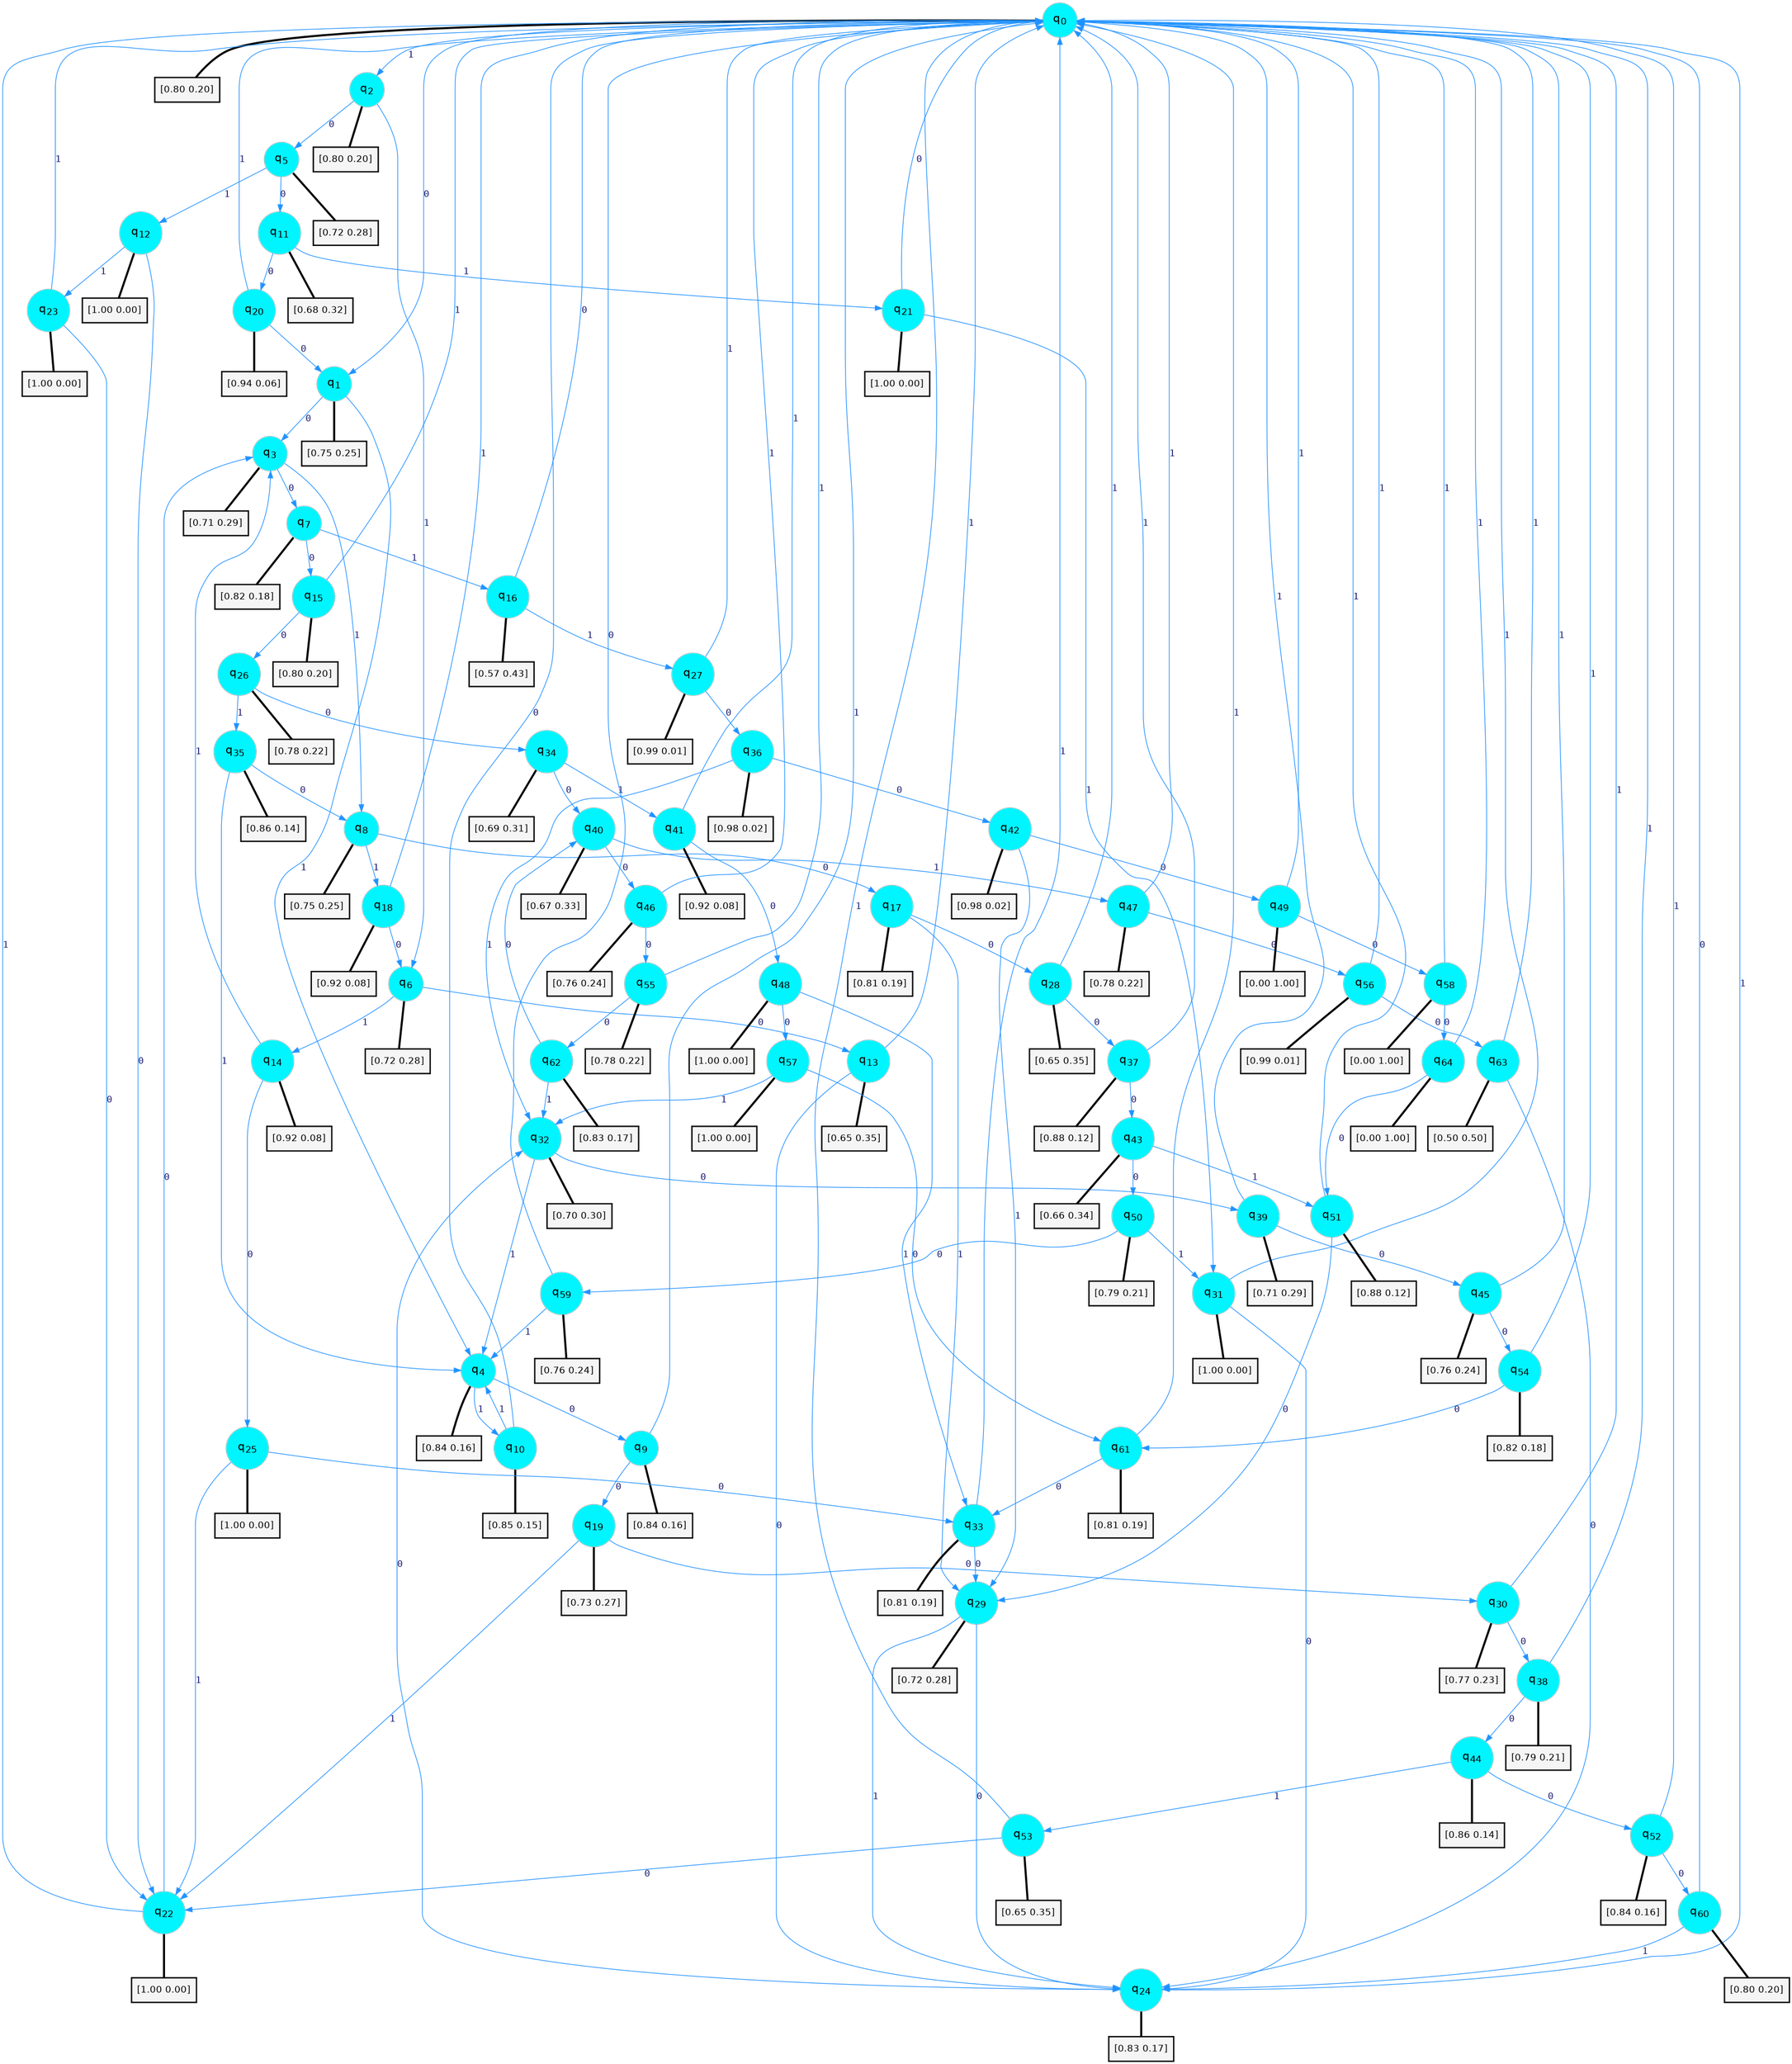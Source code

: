 digraph G {
graph [
bgcolor=transparent, dpi=300, rankdir=TD, size="40,25"];
node [
color=gray, fillcolor=turquoise1, fontcolor=black, fontname=Helvetica, fontsize=16, fontweight=bold, shape=circle, style=filled];
edge [
arrowsize=1, color=dodgerblue1, fontcolor=midnightblue, fontname=courier, fontweight=bold, penwidth=1, style=solid, weight=20];
0[label=<q<SUB>0</SUB>>];
1[label=<q<SUB>1</SUB>>];
2[label=<q<SUB>2</SUB>>];
3[label=<q<SUB>3</SUB>>];
4[label=<q<SUB>4</SUB>>];
5[label=<q<SUB>5</SUB>>];
6[label=<q<SUB>6</SUB>>];
7[label=<q<SUB>7</SUB>>];
8[label=<q<SUB>8</SUB>>];
9[label=<q<SUB>9</SUB>>];
10[label=<q<SUB>10</SUB>>];
11[label=<q<SUB>11</SUB>>];
12[label=<q<SUB>12</SUB>>];
13[label=<q<SUB>13</SUB>>];
14[label=<q<SUB>14</SUB>>];
15[label=<q<SUB>15</SUB>>];
16[label=<q<SUB>16</SUB>>];
17[label=<q<SUB>17</SUB>>];
18[label=<q<SUB>18</SUB>>];
19[label=<q<SUB>19</SUB>>];
20[label=<q<SUB>20</SUB>>];
21[label=<q<SUB>21</SUB>>];
22[label=<q<SUB>22</SUB>>];
23[label=<q<SUB>23</SUB>>];
24[label=<q<SUB>24</SUB>>];
25[label=<q<SUB>25</SUB>>];
26[label=<q<SUB>26</SUB>>];
27[label=<q<SUB>27</SUB>>];
28[label=<q<SUB>28</SUB>>];
29[label=<q<SUB>29</SUB>>];
30[label=<q<SUB>30</SUB>>];
31[label=<q<SUB>31</SUB>>];
32[label=<q<SUB>32</SUB>>];
33[label=<q<SUB>33</SUB>>];
34[label=<q<SUB>34</SUB>>];
35[label=<q<SUB>35</SUB>>];
36[label=<q<SUB>36</SUB>>];
37[label=<q<SUB>37</SUB>>];
38[label=<q<SUB>38</SUB>>];
39[label=<q<SUB>39</SUB>>];
40[label=<q<SUB>40</SUB>>];
41[label=<q<SUB>41</SUB>>];
42[label=<q<SUB>42</SUB>>];
43[label=<q<SUB>43</SUB>>];
44[label=<q<SUB>44</SUB>>];
45[label=<q<SUB>45</SUB>>];
46[label=<q<SUB>46</SUB>>];
47[label=<q<SUB>47</SUB>>];
48[label=<q<SUB>48</SUB>>];
49[label=<q<SUB>49</SUB>>];
50[label=<q<SUB>50</SUB>>];
51[label=<q<SUB>51</SUB>>];
52[label=<q<SUB>52</SUB>>];
53[label=<q<SUB>53</SUB>>];
54[label=<q<SUB>54</SUB>>];
55[label=<q<SUB>55</SUB>>];
56[label=<q<SUB>56</SUB>>];
57[label=<q<SUB>57</SUB>>];
58[label=<q<SUB>58</SUB>>];
59[label=<q<SUB>59</SUB>>];
60[label=<q<SUB>60</SUB>>];
61[label=<q<SUB>61</SUB>>];
62[label=<q<SUB>62</SUB>>];
63[label=<q<SUB>63</SUB>>];
64[label=<q<SUB>64</SUB>>];
65[label="[0.80 0.20]", shape=box,fontcolor=black, fontname=Helvetica, fontsize=14, penwidth=2, fillcolor=whitesmoke,color=black];
66[label="[0.75 0.25]", shape=box,fontcolor=black, fontname=Helvetica, fontsize=14, penwidth=2, fillcolor=whitesmoke,color=black];
67[label="[0.80 0.20]", shape=box,fontcolor=black, fontname=Helvetica, fontsize=14, penwidth=2, fillcolor=whitesmoke,color=black];
68[label="[0.71 0.29]", shape=box,fontcolor=black, fontname=Helvetica, fontsize=14, penwidth=2, fillcolor=whitesmoke,color=black];
69[label="[0.84 0.16]", shape=box,fontcolor=black, fontname=Helvetica, fontsize=14, penwidth=2, fillcolor=whitesmoke,color=black];
70[label="[0.72 0.28]", shape=box,fontcolor=black, fontname=Helvetica, fontsize=14, penwidth=2, fillcolor=whitesmoke,color=black];
71[label="[0.72 0.28]", shape=box,fontcolor=black, fontname=Helvetica, fontsize=14, penwidth=2, fillcolor=whitesmoke,color=black];
72[label="[0.82 0.18]", shape=box,fontcolor=black, fontname=Helvetica, fontsize=14, penwidth=2, fillcolor=whitesmoke,color=black];
73[label="[0.75 0.25]", shape=box,fontcolor=black, fontname=Helvetica, fontsize=14, penwidth=2, fillcolor=whitesmoke,color=black];
74[label="[0.84 0.16]", shape=box,fontcolor=black, fontname=Helvetica, fontsize=14, penwidth=2, fillcolor=whitesmoke,color=black];
75[label="[0.85 0.15]", shape=box,fontcolor=black, fontname=Helvetica, fontsize=14, penwidth=2, fillcolor=whitesmoke,color=black];
76[label="[0.68 0.32]", shape=box,fontcolor=black, fontname=Helvetica, fontsize=14, penwidth=2, fillcolor=whitesmoke,color=black];
77[label="[1.00 0.00]", shape=box,fontcolor=black, fontname=Helvetica, fontsize=14, penwidth=2, fillcolor=whitesmoke,color=black];
78[label="[0.65 0.35]", shape=box,fontcolor=black, fontname=Helvetica, fontsize=14, penwidth=2, fillcolor=whitesmoke,color=black];
79[label="[0.92 0.08]", shape=box,fontcolor=black, fontname=Helvetica, fontsize=14, penwidth=2, fillcolor=whitesmoke,color=black];
80[label="[0.80 0.20]", shape=box,fontcolor=black, fontname=Helvetica, fontsize=14, penwidth=2, fillcolor=whitesmoke,color=black];
81[label="[0.57 0.43]", shape=box,fontcolor=black, fontname=Helvetica, fontsize=14, penwidth=2, fillcolor=whitesmoke,color=black];
82[label="[0.81 0.19]", shape=box,fontcolor=black, fontname=Helvetica, fontsize=14, penwidth=2, fillcolor=whitesmoke,color=black];
83[label="[0.92 0.08]", shape=box,fontcolor=black, fontname=Helvetica, fontsize=14, penwidth=2, fillcolor=whitesmoke,color=black];
84[label="[0.73 0.27]", shape=box,fontcolor=black, fontname=Helvetica, fontsize=14, penwidth=2, fillcolor=whitesmoke,color=black];
85[label="[0.94 0.06]", shape=box,fontcolor=black, fontname=Helvetica, fontsize=14, penwidth=2, fillcolor=whitesmoke,color=black];
86[label="[1.00 0.00]", shape=box,fontcolor=black, fontname=Helvetica, fontsize=14, penwidth=2, fillcolor=whitesmoke,color=black];
87[label="[1.00 0.00]", shape=box,fontcolor=black, fontname=Helvetica, fontsize=14, penwidth=2, fillcolor=whitesmoke,color=black];
88[label="[1.00 0.00]", shape=box,fontcolor=black, fontname=Helvetica, fontsize=14, penwidth=2, fillcolor=whitesmoke,color=black];
89[label="[0.83 0.17]", shape=box,fontcolor=black, fontname=Helvetica, fontsize=14, penwidth=2, fillcolor=whitesmoke,color=black];
90[label="[1.00 0.00]", shape=box,fontcolor=black, fontname=Helvetica, fontsize=14, penwidth=2, fillcolor=whitesmoke,color=black];
91[label="[0.78 0.22]", shape=box,fontcolor=black, fontname=Helvetica, fontsize=14, penwidth=2, fillcolor=whitesmoke,color=black];
92[label="[0.99 0.01]", shape=box,fontcolor=black, fontname=Helvetica, fontsize=14, penwidth=2, fillcolor=whitesmoke,color=black];
93[label="[0.65 0.35]", shape=box,fontcolor=black, fontname=Helvetica, fontsize=14, penwidth=2, fillcolor=whitesmoke,color=black];
94[label="[0.72 0.28]", shape=box,fontcolor=black, fontname=Helvetica, fontsize=14, penwidth=2, fillcolor=whitesmoke,color=black];
95[label="[0.77 0.23]", shape=box,fontcolor=black, fontname=Helvetica, fontsize=14, penwidth=2, fillcolor=whitesmoke,color=black];
96[label="[1.00 0.00]", shape=box,fontcolor=black, fontname=Helvetica, fontsize=14, penwidth=2, fillcolor=whitesmoke,color=black];
97[label="[0.70 0.30]", shape=box,fontcolor=black, fontname=Helvetica, fontsize=14, penwidth=2, fillcolor=whitesmoke,color=black];
98[label="[0.81 0.19]", shape=box,fontcolor=black, fontname=Helvetica, fontsize=14, penwidth=2, fillcolor=whitesmoke,color=black];
99[label="[0.69 0.31]", shape=box,fontcolor=black, fontname=Helvetica, fontsize=14, penwidth=2, fillcolor=whitesmoke,color=black];
100[label="[0.86 0.14]", shape=box,fontcolor=black, fontname=Helvetica, fontsize=14, penwidth=2, fillcolor=whitesmoke,color=black];
101[label="[0.98 0.02]", shape=box,fontcolor=black, fontname=Helvetica, fontsize=14, penwidth=2, fillcolor=whitesmoke,color=black];
102[label="[0.88 0.12]", shape=box,fontcolor=black, fontname=Helvetica, fontsize=14, penwidth=2, fillcolor=whitesmoke,color=black];
103[label="[0.79 0.21]", shape=box,fontcolor=black, fontname=Helvetica, fontsize=14, penwidth=2, fillcolor=whitesmoke,color=black];
104[label="[0.71 0.29]", shape=box,fontcolor=black, fontname=Helvetica, fontsize=14, penwidth=2, fillcolor=whitesmoke,color=black];
105[label="[0.67 0.33]", shape=box,fontcolor=black, fontname=Helvetica, fontsize=14, penwidth=2, fillcolor=whitesmoke,color=black];
106[label="[0.92 0.08]", shape=box,fontcolor=black, fontname=Helvetica, fontsize=14, penwidth=2, fillcolor=whitesmoke,color=black];
107[label="[0.98 0.02]", shape=box,fontcolor=black, fontname=Helvetica, fontsize=14, penwidth=2, fillcolor=whitesmoke,color=black];
108[label="[0.66 0.34]", shape=box,fontcolor=black, fontname=Helvetica, fontsize=14, penwidth=2, fillcolor=whitesmoke,color=black];
109[label="[0.86 0.14]", shape=box,fontcolor=black, fontname=Helvetica, fontsize=14, penwidth=2, fillcolor=whitesmoke,color=black];
110[label="[0.76 0.24]", shape=box,fontcolor=black, fontname=Helvetica, fontsize=14, penwidth=2, fillcolor=whitesmoke,color=black];
111[label="[0.76 0.24]", shape=box,fontcolor=black, fontname=Helvetica, fontsize=14, penwidth=2, fillcolor=whitesmoke,color=black];
112[label="[0.78 0.22]", shape=box,fontcolor=black, fontname=Helvetica, fontsize=14, penwidth=2, fillcolor=whitesmoke,color=black];
113[label="[1.00 0.00]", shape=box,fontcolor=black, fontname=Helvetica, fontsize=14, penwidth=2, fillcolor=whitesmoke,color=black];
114[label="[0.00 1.00]", shape=box,fontcolor=black, fontname=Helvetica, fontsize=14, penwidth=2, fillcolor=whitesmoke,color=black];
115[label="[0.79 0.21]", shape=box,fontcolor=black, fontname=Helvetica, fontsize=14, penwidth=2, fillcolor=whitesmoke,color=black];
116[label="[0.88 0.12]", shape=box,fontcolor=black, fontname=Helvetica, fontsize=14, penwidth=2, fillcolor=whitesmoke,color=black];
117[label="[0.84 0.16]", shape=box,fontcolor=black, fontname=Helvetica, fontsize=14, penwidth=2, fillcolor=whitesmoke,color=black];
118[label="[0.65 0.35]", shape=box,fontcolor=black, fontname=Helvetica, fontsize=14, penwidth=2, fillcolor=whitesmoke,color=black];
119[label="[0.82 0.18]", shape=box,fontcolor=black, fontname=Helvetica, fontsize=14, penwidth=2, fillcolor=whitesmoke,color=black];
120[label="[0.78 0.22]", shape=box,fontcolor=black, fontname=Helvetica, fontsize=14, penwidth=2, fillcolor=whitesmoke,color=black];
121[label="[0.99 0.01]", shape=box,fontcolor=black, fontname=Helvetica, fontsize=14, penwidth=2, fillcolor=whitesmoke,color=black];
122[label="[1.00 0.00]", shape=box,fontcolor=black, fontname=Helvetica, fontsize=14, penwidth=2, fillcolor=whitesmoke,color=black];
123[label="[0.00 1.00]", shape=box,fontcolor=black, fontname=Helvetica, fontsize=14, penwidth=2, fillcolor=whitesmoke,color=black];
124[label="[0.76 0.24]", shape=box,fontcolor=black, fontname=Helvetica, fontsize=14, penwidth=2, fillcolor=whitesmoke,color=black];
125[label="[0.80 0.20]", shape=box,fontcolor=black, fontname=Helvetica, fontsize=14, penwidth=2, fillcolor=whitesmoke,color=black];
126[label="[0.81 0.19]", shape=box,fontcolor=black, fontname=Helvetica, fontsize=14, penwidth=2, fillcolor=whitesmoke,color=black];
127[label="[0.83 0.17]", shape=box,fontcolor=black, fontname=Helvetica, fontsize=14, penwidth=2, fillcolor=whitesmoke,color=black];
128[label="[0.50 0.50]", shape=box,fontcolor=black, fontname=Helvetica, fontsize=14, penwidth=2, fillcolor=whitesmoke,color=black];
129[label="[0.00 1.00]", shape=box,fontcolor=black, fontname=Helvetica, fontsize=14, penwidth=2, fillcolor=whitesmoke,color=black];
0->1 [label=0];
0->2 [label=1];
0->65 [arrowhead=none, penwidth=3,color=black];
1->3 [label=0];
1->4 [label=1];
1->66 [arrowhead=none, penwidth=3,color=black];
2->5 [label=0];
2->6 [label=1];
2->67 [arrowhead=none, penwidth=3,color=black];
3->7 [label=0];
3->8 [label=1];
3->68 [arrowhead=none, penwidth=3,color=black];
4->9 [label=0];
4->10 [label=1];
4->69 [arrowhead=none, penwidth=3,color=black];
5->11 [label=0];
5->12 [label=1];
5->70 [arrowhead=none, penwidth=3,color=black];
6->13 [label=0];
6->14 [label=1];
6->71 [arrowhead=none, penwidth=3,color=black];
7->15 [label=0];
7->16 [label=1];
7->72 [arrowhead=none, penwidth=3,color=black];
8->17 [label=0];
8->18 [label=1];
8->73 [arrowhead=none, penwidth=3,color=black];
9->19 [label=0];
9->0 [label=1];
9->74 [arrowhead=none, penwidth=3,color=black];
10->0 [label=0];
10->4 [label=1];
10->75 [arrowhead=none, penwidth=3,color=black];
11->20 [label=0];
11->21 [label=1];
11->76 [arrowhead=none, penwidth=3,color=black];
12->22 [label=0];
12->23 [label=1];
12->77 [arrowhead=none, penwidth=3,color=black];
13->24 [label=0];
13->0 [label=1];
13->78 [arrowhead=none, penwidth=3,color=black];
14->25 [label=0];
14->3 [label=1];
14->79 [arrowhead=none, penwidth=3,color=black];
15->26 [label=0];
15->0 [label=1];
15->80 [arrowhead=none, penwidth=3,color=black];
16->0 [label=0];
16->27 [label=1];
16->81 [arrowhead=none, penwidth=3,color=black];
17->28 [label=0];
17->29 [label=1];
17->82 [arrowhead=none, penwidth=3,color=black];
18->6 [label=0];
18->0 [label=1];
18->83 [arrowhead=none, penwidth=3,color=black];
19->30 [label=0];
19->22 [label=1];
19->84 [arrowhead=none, penwidth=3,color=black];
20->1 [label=0];
20->0 [label=1];
20->85 [arrowhead=none, penwidth=3,color=black];
21->0 [label=0];
21->31 [label=1];
21->86 [arrowhead=none, penwidth=3,color=black];
22->3 [label=0];
22->0 [label=1];
22->87 [arrowhead=none, penwidth=3,color=black];
23->22 [label=0];
23->0 [label=1];
23->88 [arrowhead=none, penwidth=3,color=black];
24->32 [label=0];
24->0 [label=1];
24->89 [arrowhead=none, penwidth=3,color=black];
25->33 [label=0];
25->22 [label=1];
25->90 [arrowhead=none, penwidth=3,color=black];
26->34 [label=0];
26->35 [label=1];
26->91 [arrowhead=none, penwidth=3,color=black];
27->36 [label=0];
27->0 [label=1];
27->92 [arrowhead=none, penwidth=3,color=black];
28->37 [label=0];
28->0 [label=1];
28->93 [arrowhead=none, penwidth=3,color=black];
29->24 [label=0];
29->24 [label=1];
29->94 [arrowhead=none, penwidth=3,color=black];
30->38 [label=0];
30->0 [label=1];
30->95 [arrowhead=none, penwidth=3,color=black];
31->24 [label=0];
31->0 [label=1];
31->96 [arrowhead=none, penwidth=3,color=black];
32->39 [label=0];
32->4 [label=1];
32->97 [arrowhead=none, penwidth=3,color=black];
33->29 [label=0];
33->0 [label=1];
33->98 [arrowhead=none, penwidth=3,color=black];
34->40 [label=0];
34->41 [label=1];
34->99 [arrowhead=none, penwidth=3,color=black];
35->8 [label=0];
35->4 [label=1];
35->100 [arrowhead=none, penwidth=3,color=black];
36->42 [label=0];
36->32 [label=1];
36->101 [arrowhead=none, penwidth=3,color=black];
37->43 [label=0];
37->0 [label=1];
37->102 [arrowhead=none, penwidth=3,color=black];
38->44 [label=0];
38->0 [label=1];
38->103 [arrowhead=none, penwidth=3,color=black];
39->45 [label=0];
39->0 [label=1];
39->104 [arrowhead=none, penwidth=3,color=black];
40->46 [label=0];
40->47 [label=1];
40->105 [arrowhead=none, penwidth=3,color=black];
41->48 [label=0];
41->0 [label=1];
41->106 [arrowhead=none, penwidth=3,color=black];
42->49 [label=0];
42->29 [label=1];
42->107 [arrowhead=none, penwidth=3,color=black];
43->50 [label=0];
43->51 [label=1];
43->108 [arrowhead=none, penwidth=3,color=black];
44->52 [label=0];
44->53 [label=1];
44->109 [arrowhead=none, penwidth=3,color=black];
45->54 [label=0];
45->0 [label=1];
45->110 [arrowhead=none, penwidth=3,color=black];
46->55 [label=0];
46->0 [label=1];
46->111 [arrowhead=none, penwidth=3,color=black];
47->56 [label=0];
47->0 [label=1];
47->112 [arrowhead=none, penwidth=3,color=black];
48->57 [label=0];
48->33 [label=1];
48->113 [arrowhead=none, penwidth=3,color=black];
49->58 [label=0];
49->0 [label=1];
49->114 [arrowhead=none, penwidth=3,color=black];
50->59 [label=0];
50->31 [label=1];
50->115 [arrowhead=none, penwidth=3,color=black];
51->29 [label=0];
51->0 [label=1];
51->116 [arrowhead=none, penwidth=3,color=black];
52->60 [label=0];
52->0 [label=1];
52->117 [arrowhead=none, penwidth=3,color=black];
53->22 [label=0];
53->0 [label=1];
53->118 [arrowhead=none, penwidth=3,color=black];
54->61 [label=0];
54->0 [label=1];
54->119 [arrowhead=none, penwidth=3,color=black];
55->62 [label=0];
55->0 [label=1];
55->120 [arrowhead=none, penwidth=3,color=black];
56->63 [label=0];
56->0 [label=1];
56->121 [arrowhead=none, penwidth=3,color=black];
57->61 [label=0];
57->32 [label=1];
57->122 [arrowhead=none, penwidth=3,color=black];
58->64 [label=0];
58->0 [label=1];
58->123 [arrowhead=none, penwidth=3,color=black];
59->0 [label=0];
59->4 [label=1];
59->124 [arrowhead=none, penwidth=3,color=black];
60->0 [label=0];
60->24 [label=1];
60->125 [arrowhead=none, penwidth=3,color=black];
61->33 [label=0];
61->0 [label=1];
61->126 [arrowhead=none, penwidth=3,color=black];
62->40 [label=0];
62->32 [label=1];
62->127 [arrowhead=none, penwidth=3,color=black];
63->24 [label=0];
63->0 [label=1];
63->128 [arrowhead=none, penwidth=3,color=black];
64->51 [label=0];
64->0 [label=1];
64->129 [arrowhead=none, penwidth=3,color=black];
}

